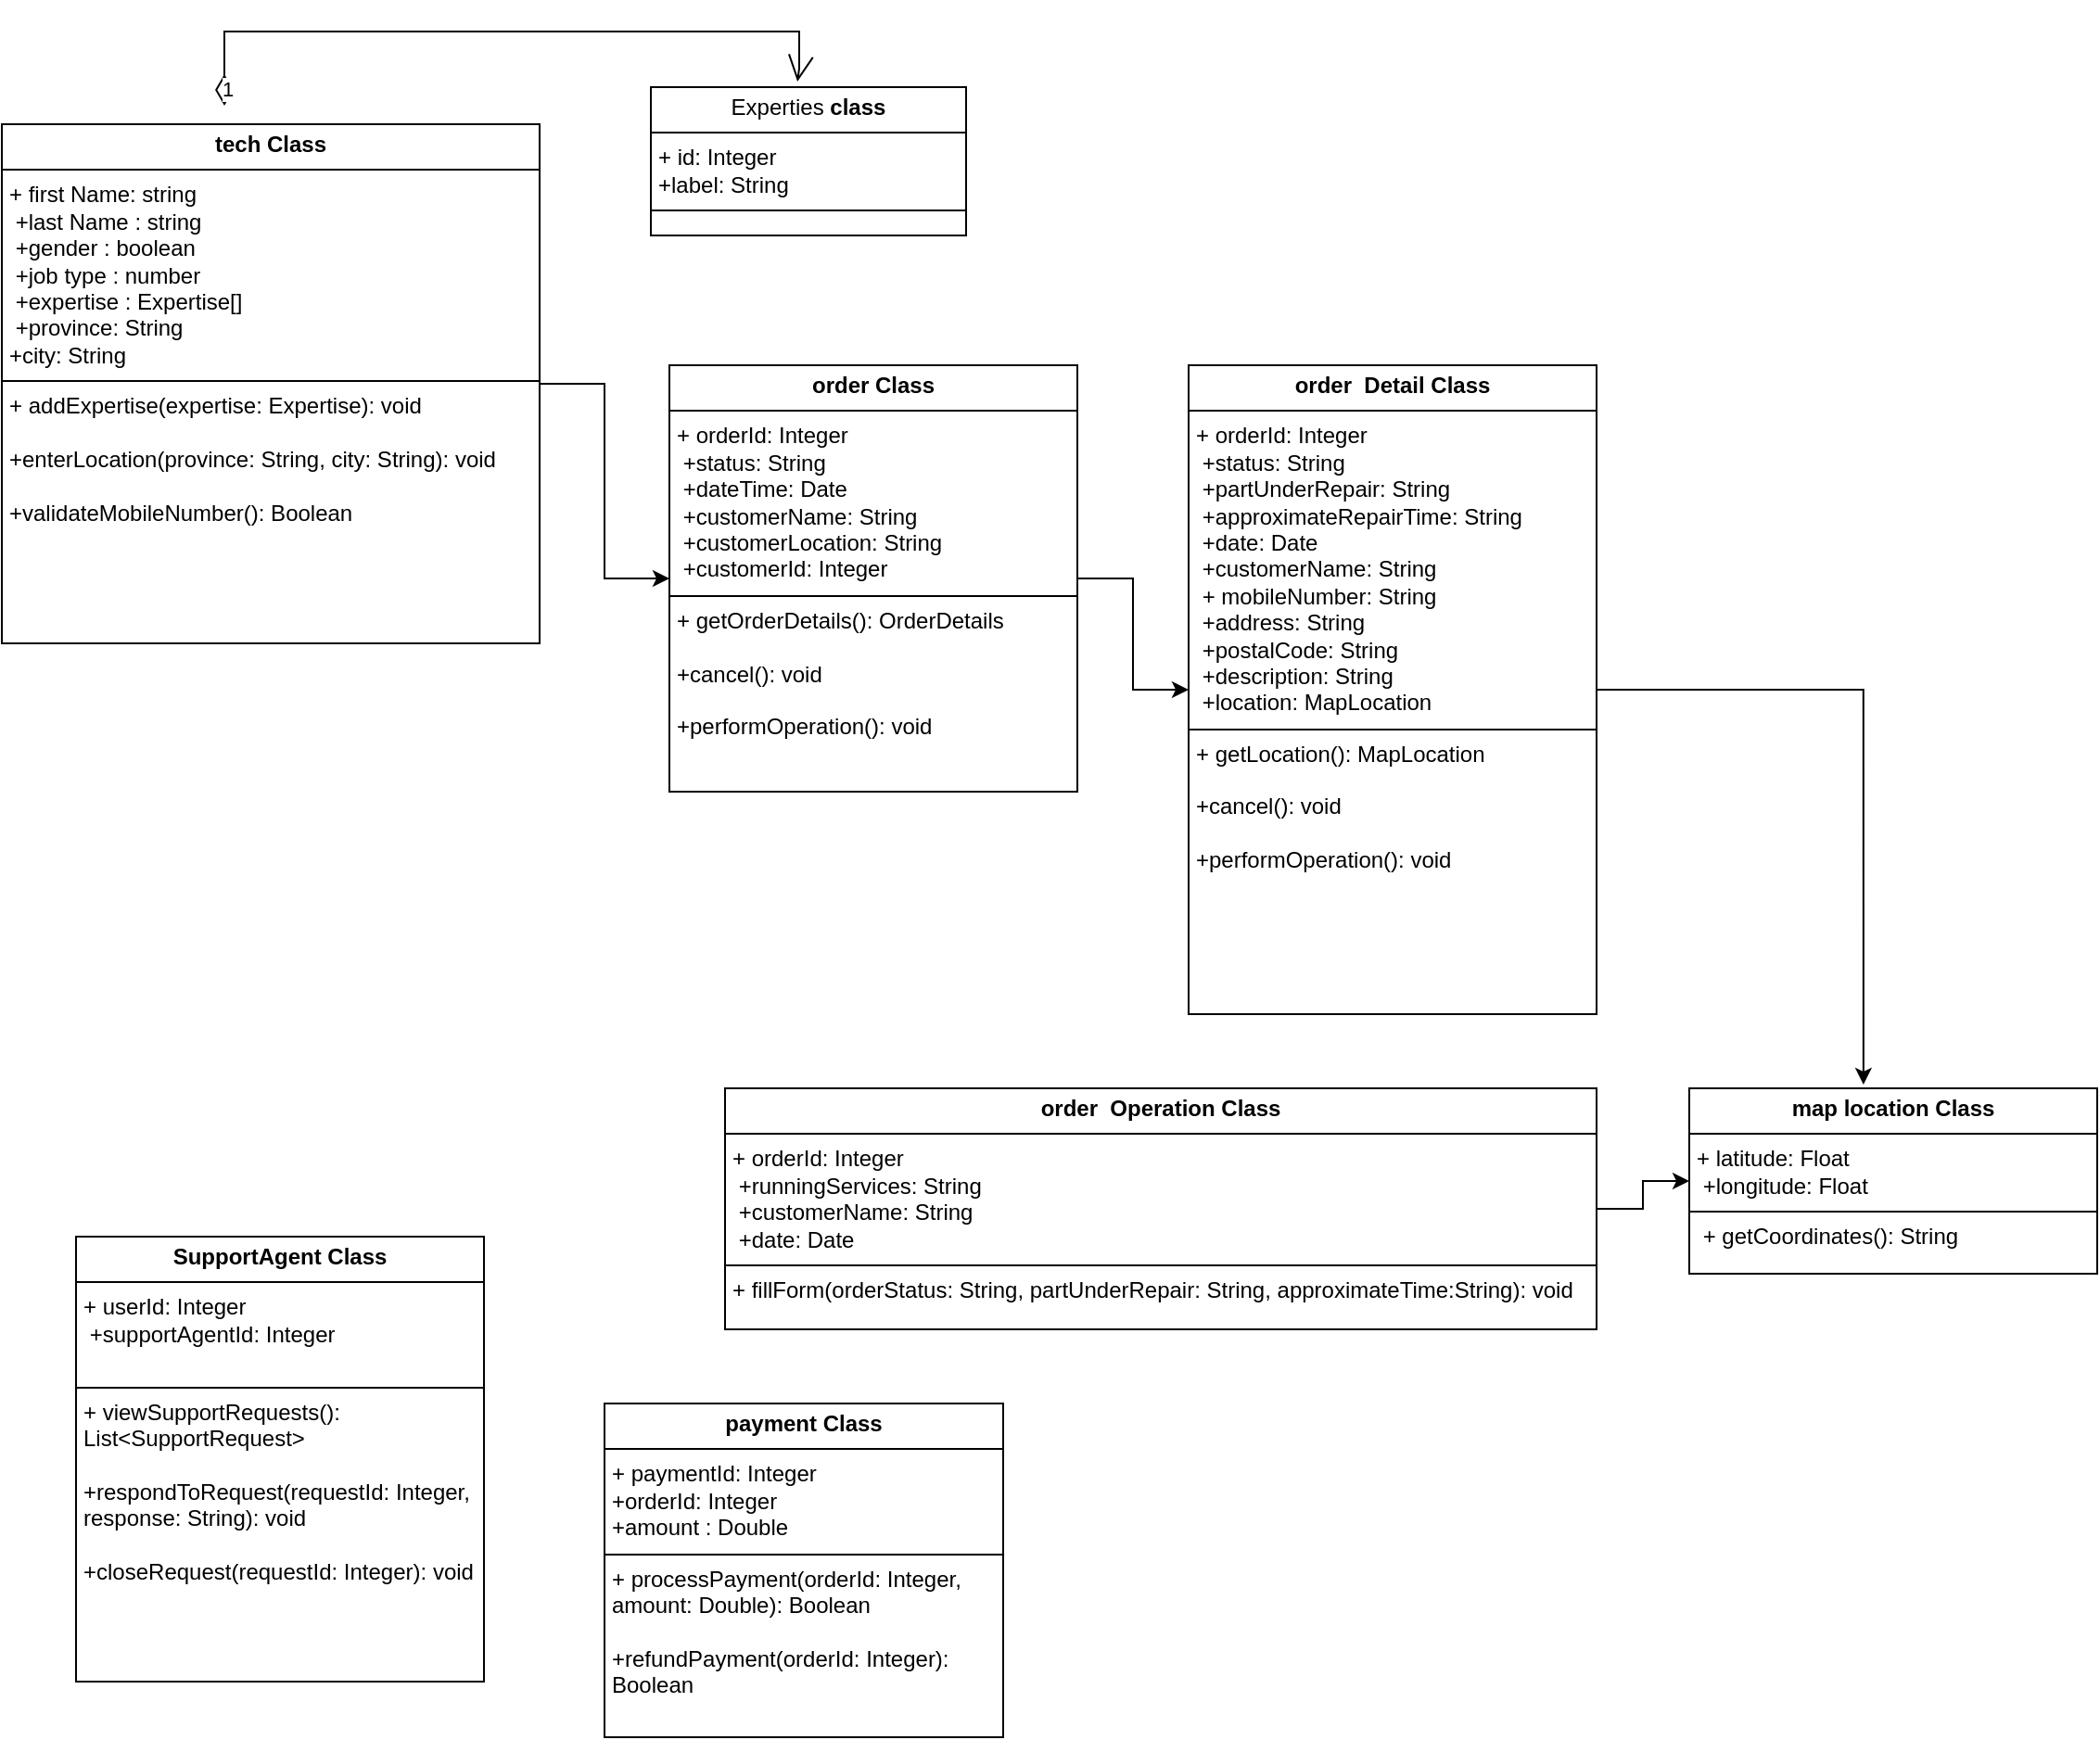 <mxfile version="24.8.0">
  <diagram name="Page-1" id="c4acf3e9-155e-7222-9cf6-157b1a14988f">
    <mxGraphModel dx="880" dy="434" grid="1" gridSize="10" guides="1" tooltips="1" connect="1" arrows="1" fold="1" page="1" pageScale="1" pageWidth="850" pageHeight="1100" background="none" math="0" shadow="0">
      <root>
        <mxCell id="0" />
        <mxCell id="1" parent="0" />
        <mxCell id="KMtnxI4F0yMecvli3GG7-17" value="" style="edgeStyle=orthogonalEdgeStyle;rounded=0;orthogonalLoop=1;jettySize=auto;html=1;" parent="1" source="KMtnxI4F0yMecvli3GG7-1" target="KMtnxI4F0yMecvli3GG7-8" edge="1">
          <mxGeometry relative="1" as="geometry" />
        </mxCell>
        <mxCell id="KMtnxI4F0yMecvli3GG7-1" value="&lt;p style=&quot;margin:0px;margin-top:4px;text-align:center;&quot;&gt;&lt;b&gt;tech Class&lt;/b&gt;&lt;/p&gt;&lt;hr size=&quot;1&quot; style=&quot;border-style:solid;&quot;&gt;&lt;p style=&quot;margin:0px;margin-left:4px;&quot;&gt;+ first Name: string&lt;/p&gt;&lt;p style=&quot;margin:0px;margin-left:4px;&quot;&gt;&amp;nbsp;+last Name : string&lt;/p&gt;&lt;p style=&quot;margin:0px;margin-left:4px;&quot;&gt;&amp;nbsp;+gender : boolean&lt;/p&gt;&lt;p style=&quot;margin:0px;margin-left:4px;&quot;&gt;&amp;nbsp;+job type : number&lt;br&gt;&amp;nbsp;+expertise :&amp;nbsp;Expertise[]&lt;br&gt;&amp;nbsp;+province: String&lt;br&gt;+city: String&lt;br&gt;&lt;/p&gt;&lt;hr size=&quot;1&quot; style=&quot;border-style:solid;&quot;&gt;&lt;p style=&quot;margin:0px;margin-left:4px;&quot;&gt;+ addExpertise(expertise: Expertise): void&lt;br&gt;&lt;br&gt;+enterLocation(province: String, city: String): void&lt;br&gt;&lt;br&gt;+validateMobileNumber(): Boolean&lt;br&gt;&lt;br&gt;&lt;/p&gt;" style="verticalAlign=top;align=left;overflow=fill;html=1;whiteSpace=wrap;" parent="1" vertex="1">
          <mxGeometry x="10" y="110" width="290" height="280" as="geometry" />
        </mxCell>
        <mxCell id="KMtnxI4F0yMecvli3GG7-4" value="&lt;p style=&quot;margin:0px;margin-top:4px;text-align:center;&quot;&gt;&lt;span style=&quot;background-color: initial; text-align: left;&quot;&gt;Experties&amp;nbsp;&lt;/span&gt;&lt;b&gt;class&lt;/b&gt;&lt;/p&gt;&lt;hr size=&quot;1&quot; style=&quot;border-style:solid;&quot;&gt;&lt;p style=&quot;margin:0px;margin-left:4px;&quot;&gt;+ id: Integer&lt;/p&gt;&lt;p style=&quot;margin:0px;margin-left:4px;&quot;&gt;+label: String&lt;/p&gt;&lt;hr size=&quot;1&quot; style=&quot;border-style:solid;&quot;&gt;&lt;p style=&quot;margin:0px;margin-left:4px;&quot;&gt;&lt;br&gt;&lt;/p&gt;" style="verticalAlign=top;align=left;overflow=fill;html=1;whiteSpace=wrap;" parent="1" vertex="1">
          <mxGeometry x="360" y="90" width="170" height="80" as="geometry" />
        </mxCell>
        <mxCell id="KMtnxI4F0yMecvli3GG7-7" value="1" style="endArrow=open;html=1;endSize=12;startArrow=diamondThin;startSize=14;startFill=0;edgeStyle=orthogonalEdgeStyle;align=left;verticalAlign=bottom;rounded=0;entryX=0.465;entryY=-0.037;entryDx=0;entryDy=0;entryPerimeter=0;" parent="1" target="KMtnxI4F0yMecvli3GG7-4" edge="1">
          <mxGeometry x="-1" y="3" relative="1" as="geometry">
            <mxPoint x="130" y="100" as="sourcePoint" />
            <mxPoint x="290" y="80" as="targetPoint" />
            <Array as="points">
              <mxPoint x="130" y="60" />
              <mxPoint x="440" y="60" />
              <mxPoint x="440" y="80" />
            </Array>
          </mxGeometry>
        </mxCell>
        <mxCell id="KMtnxI4F0yMecvli3GG7-11" value="" style="edgeStyle=orthogonalEdgeStyle;rounded=0;orthogonalLoop=1;jettySize=auto;html=1;" parent="1" source="KMtnxI4F0yMecvli3GG7-8" target="KMtnxI4F0yMecvli3GG7-9" edge="1">
          <mxGeometry relative="1" as="geometry" />
        </mxCell>
        <mxCell id="KMtnxI4F0yMecvli3GG7-8" value="&lt;p style=&quot;margin:0px;margin-top:4px;text-align:center;&quot;&gt;&lt;b&gt;order Class&lt;/b&gt;&lt;/p&gt;&lt;hr size=&quot;1&quot; style=&quot;border-style:solid;&quot;&gt;&lt;p style=&quot;margin:0px;margin-left:4px;&quot;&gt;+ orderId: Integer&lt;/p&gt;&lt;p style=&quot;margin:0px;margin-left:4px;&quot;&gt;&amp;nbsp;+status: String&lt;/p&gt;&lt;p style=&quot;margin:0px;margin-left:4px;&quot;&gt;&amp;nbsp;+dateTime: Date&lt;/p&gt;&lt;p style=&quot;margin:0px;margin-left:4px;&quot;&gt;&amp;nbsp;+customerName: String&lt;br&gt;&amp;nbsp;+customerLocation: String&lt;br&gt;&amp;nbsp;+customerId: Integer&lt;br&gt;&lt;/p&gt;&lt;hr size=&quot;1&quot; style=&quot;border-style:solid;&quot;&gt;&lt;p style=&quot;margin:0px;margin-left:4px;&quot;&gt;+ getOrderDetails(): OrderDetails&lt;br&gt;&lt;br&gt;+cancel(): void&lt;br&gt;&lt;br&gt;+performOperation(): void&lt;br&gt;&lt;/p&gt;" style="verticalAlign=top;align=left;overflow=fill;html=1;whiteSpace=wrap;" parent="1" vertex="1">
          <mxGeometry x="370" y="240" width="220" height="230" as="geometry" />
        </mxCell>
        <mxCell id="KMtnxI4F0yMecvli3GG7-9" value="&lt;p style=&quot;margin:0px;margin-top:4px;text-align:center;&quot;&gt;&lt;b&gt;order&amp;nbsp; Detail Class&lt;/b&gt;&lt;/p&gt;&lt;hr size=&quot;1&quot; style=&quot;border-style:solid;&quot;&gt;&lt;p style=&quot;margin:0px;margin-left:4px;&quot;&gt;+ orderId: Integer&lt;/p&gt;&lt;p style=&quot;margin:0px;margin-left:4px;&quot;&gt;&amp;nbsp;+status: String&lt;/p&gt;&lt;p style=&quot;margin:0px;margin-left:4px;&quot;&gt;&amp;nbsp;+partUnderRepair: String&lt;/p&gt;&lt;p style=&quot;margin:0px;margin-left:4px;&quot;&gt;&amp;nbsp;+approximateRepairTime: String&lt;br&gt;&amp;nbsp;+date: Date&lt;br&gt;&amp;nbsp;+customerName: String&lt;br&gt;&amp;nbsp;+&amp;nbsp;mobileNumber: String&lt;br&gt;&amp;nbsp;+address: String&lt;br&gt;&amp;nbsp;+postalCode: String&lt;br&gt;&amp;nbsp;+description: String&lt;br&gt;&amp;nbsp;+location: MapLocation&lt;/p&gt;&lt;hr size=&quot;1&quot; style=&quot;border-style:solid;&quot;&gt;&lt;p style=&quot;margin:0px;margin-left:4px;&quot;&gt;+ getLocation(): MapLocation&lt;br&gt;&lt;br&gt;+cancel(): void&lt;br&gt;&lt;br&gt;+performOperation(): void&lt;br&gt;&lt;/p&gt;" style="verticalAlign=top;align=left;overflow=fill;html=1;whiteSpace=wrap;" parent="1" vertex="1">
          <mxGeometry x="650" y="240" width="220" height="350" as="geometry" />
        </mxCell>
        <mxCell id="KMtnxI4F0yMecvli3GG7-14" value="" style="edgeStyle=orthogonalEdgeStyle;rounded=0;orthogonalLoop=1;jettySize=auto;html=1;" parent="1" source="KMtnxI4F0yMecvli3GG7-12" target="KMtnxI4F0yMecvli3GG7-13" edge="1">
          <mxGeometry relative="1" as="geometry" />
        </mxCell>
        <mxCell id="KMtnxI4F0yMecvli3GG7-12" value="&lt;p style=&quot;margin:0px;margin-top:4px;text-align:center;&quot;&gt;&lt;b&gt;order&amp;nbsp; Operation Class&lt;/b&gt;&lt;/p&gt;&lt;hr size=&quot;1&quot; style=&quot;border-style:solid;&quot;&gt;&lt;p style=&quot;margin:0px;margin-left:4px;&quot;&gt;+ orderId: Integer&lt;/p&gt;&lt;p style=&quot;margin:0px;margin-left:4px;&quot;&gt;&amp;nbsp;+runningServices: String&lt;/p&gt;&lt;p style=&quot;margin:0px;margin-left:4px;&quot;&gt;&amp;nbsp;+customerName: String&lt;/p&gt;&lt;p style=&quot;margin:0px;margin-left:4px;&quot;&gt;&amp;nbsp;+date: Date&lt;br&gt;&lt;/p&gt;&lt;hr size=&quot;1&quot; style=&quot;border-style:solid;&quot;&gt;&lt;p style=&quot;margin:0px;margin-left:4px;&quot;&gt;+ fillForm(orderStatus: String, partUnderRepair: String, approximateTime:String): void&lt;br&gt;&lt;/p&gt;" style="verticalAlign=top;align=left;overflow=fill;html=1;whiteSpace=wrap;" parent="1" vertex="1">
          <mxGeometry x="400" y="630" width="470" height="130" as="geometry" />
        </mxCell>
        <mxCell id="KMtnxI4F0yMecvli3GG7-13" value="&lt;p style=&quot;margin:0px;margin-top:4px;text-align:center;&quot;&gt;&lt;b&gt;map location Class&lt;/b&gt;&lt;/p&gt;&lt;hr size=&quot;1&quot; style=&quot;border-style:solid;&quot;&gt;&lt;p style=&quot;margin:0px;margin-left:4px;&quot;&gt;+ latitude: Float&lt;/p&gt;&lt;p style=&quot;margin:0px;margin-left:4px;&quot;&gt;&amp;nbsp;+longitude: Float&lt;/p&gt;&lt;hr size=&quot;1&quot; style=&quot;border-style:solid;&quot;&gt;&lt;p style=&quot;margin:0px;margin-left:4px;&quot;&gt;&amp;nbsp;+ getCoordinates(): String&lt;br&gt;&lt;/p&gt;" style="verticalAlign=top;align=left;overflow=fill;html=1;whiteSpace=wrap;" parent="1" vertex="1">
          <mxGeometry x="920" y="630" width="220" height="100" as="geometry" />
        </mxCell>
        <mxCell id="KMtnxI4F0yMecvli3GG7-18" style="edgeStyle=orthogonalEdgeStyle;rounded=0;orthogonalLoop=1;jettySize=auto;html=1;entryX=0.427;entryY=-0.02;entryDx=0;entryDy=0;entryPerimeter=0;" parent="1" source="KMtnxI4F0yMecvli3GG7-9" target="KMtnxI4F0yMecvli3GG7-13" edge="1">
          <mxGeometry relative="1" as="geometry" />
        </mxCell>
        <mxCell id="8-92jS36UHPeJMl3_JFY-2" value="&lt;p style=&quot;margin:0px;margin-top:4px;text-align:center;&quot;&gt;&lt;b&gt;SupportAgent Class&lt;/b&gt;&lt;br&gt;&lt;/p&gt;&lt;hr size=&quot;1&quot; style=&quot;border-style:solid;&quot;&gt;&lt;p style=&quot;margin:0px;margin-left:4px;&quot;&gt;+ userId: Integer&lt;/p&gt;&lt;p style=&quot;margin:0px;margin-left:4px;&quot;&gt;&amp;nbsp;+supportAgentId:&amp;nbsp;&lt;span style=&quot;background-color: initial;&quot;&gt;Integer&lt;/span&gt;&lt;/p&gt;&lt;p style=&quot;margin:0px;margin-left:4px;&quot;&gt;&lt;br&gt;&lt;/p&gt;&lt;hr size=&quot;1&quot; style=&quot;border-style:solid;&quot;&gt;&lt;p style=&quot;margin:0px;margin-left:4px;&quot;&gt;+ viewSupportRequests(): List&amp;lt;SupportRequest&amp;gt;&lt;br&gt;&lt;br&gt;+respondToRequest(requestId: Integer, response: String): void&lt;br&gt;&lt;br&gt;+closeRequest(requestId: Integer): void&lt;br&gt;&lt;/p&gt;" style="verticalAlign=top;align=left;overflow=fill;html=1;whiteSpace=wrap;" vertex="1" parent="1">
          <mxGeometry x="50" y="710" width="220" height="240" as="geometry" />
        </mxCell>
        <mxCell id="8-92jS36UHPeJMl3_JFY-3" style="edgeStyle=orthogonalEdgeStyle;rounded=0;orthogonalLoop=1;jettySize=auto;html=1;exitX=0.5;exitY=1;exitDx=0;exitDy=0;" edge="1" parent="1" source="8-92jS36UHPeJMl3_JFY-2" target="8-92jS36UHPeJMl3_JFY-2">
          <mxGeometry relative="1" as="geometry" />
        </mxCell>
        <mxCell id="8-92jS36UHPeJMl3_JFY-4" value="&lt;p style=&quot;margin:0px;margin-top:4px;text-align:center;&quot;&gt;&lt;b&gt;payment Class&lt;/b&gt;&lt;br&gt;&lt;/p&gt;&lt;hr size=&quot;1&quot; style=&quot;border-style:solid;&quot;&gt;&lt;p style=&quot;margin:0px;margin-left:4px;&quot;&gt;+ paymentId: Integer&lt;/p&gt;&lt;p style=&quot;margin:0px;margin-left:4px;&quot;&gt;+orderId:&amp;nbsp;&lt;span style=&quot;background-color: initial;&quot;&gt;Integer&lt;/span&gt;&lt;/p&gt;&lt;p style=&quot;margin:0px;margin-left:4px;&quot;&gt;+amount :&amp;nbsp;Double&lt;/p&gt;&lt;hr size=&quot;1&quot; style=&quot;border-style:solid;&quot;&gt;&lt;p style=&quot;margin:0px;margin-left:4px;&quot;&gt;+ processPayment(orderId: Integer, amount: Double): Boolean&lt;br&gt;&lt;br&gt;+refundPayment(orderId: Integer): Boolean&lt;br&gt;&lt;br&gt;&lt;br&gt;&lt;/p&gt;" style="verticalAlign=top;align=left;overflow=fill;html=1;whiteSpace=wrap;" vertex="1" parent="1">
          <mxGeometry x="335" y="800" width="215" height="180" as="geometry" />
        </mxCell>
      </root>
    </mxGraphModel>
  </diagram>
</mxfile>
